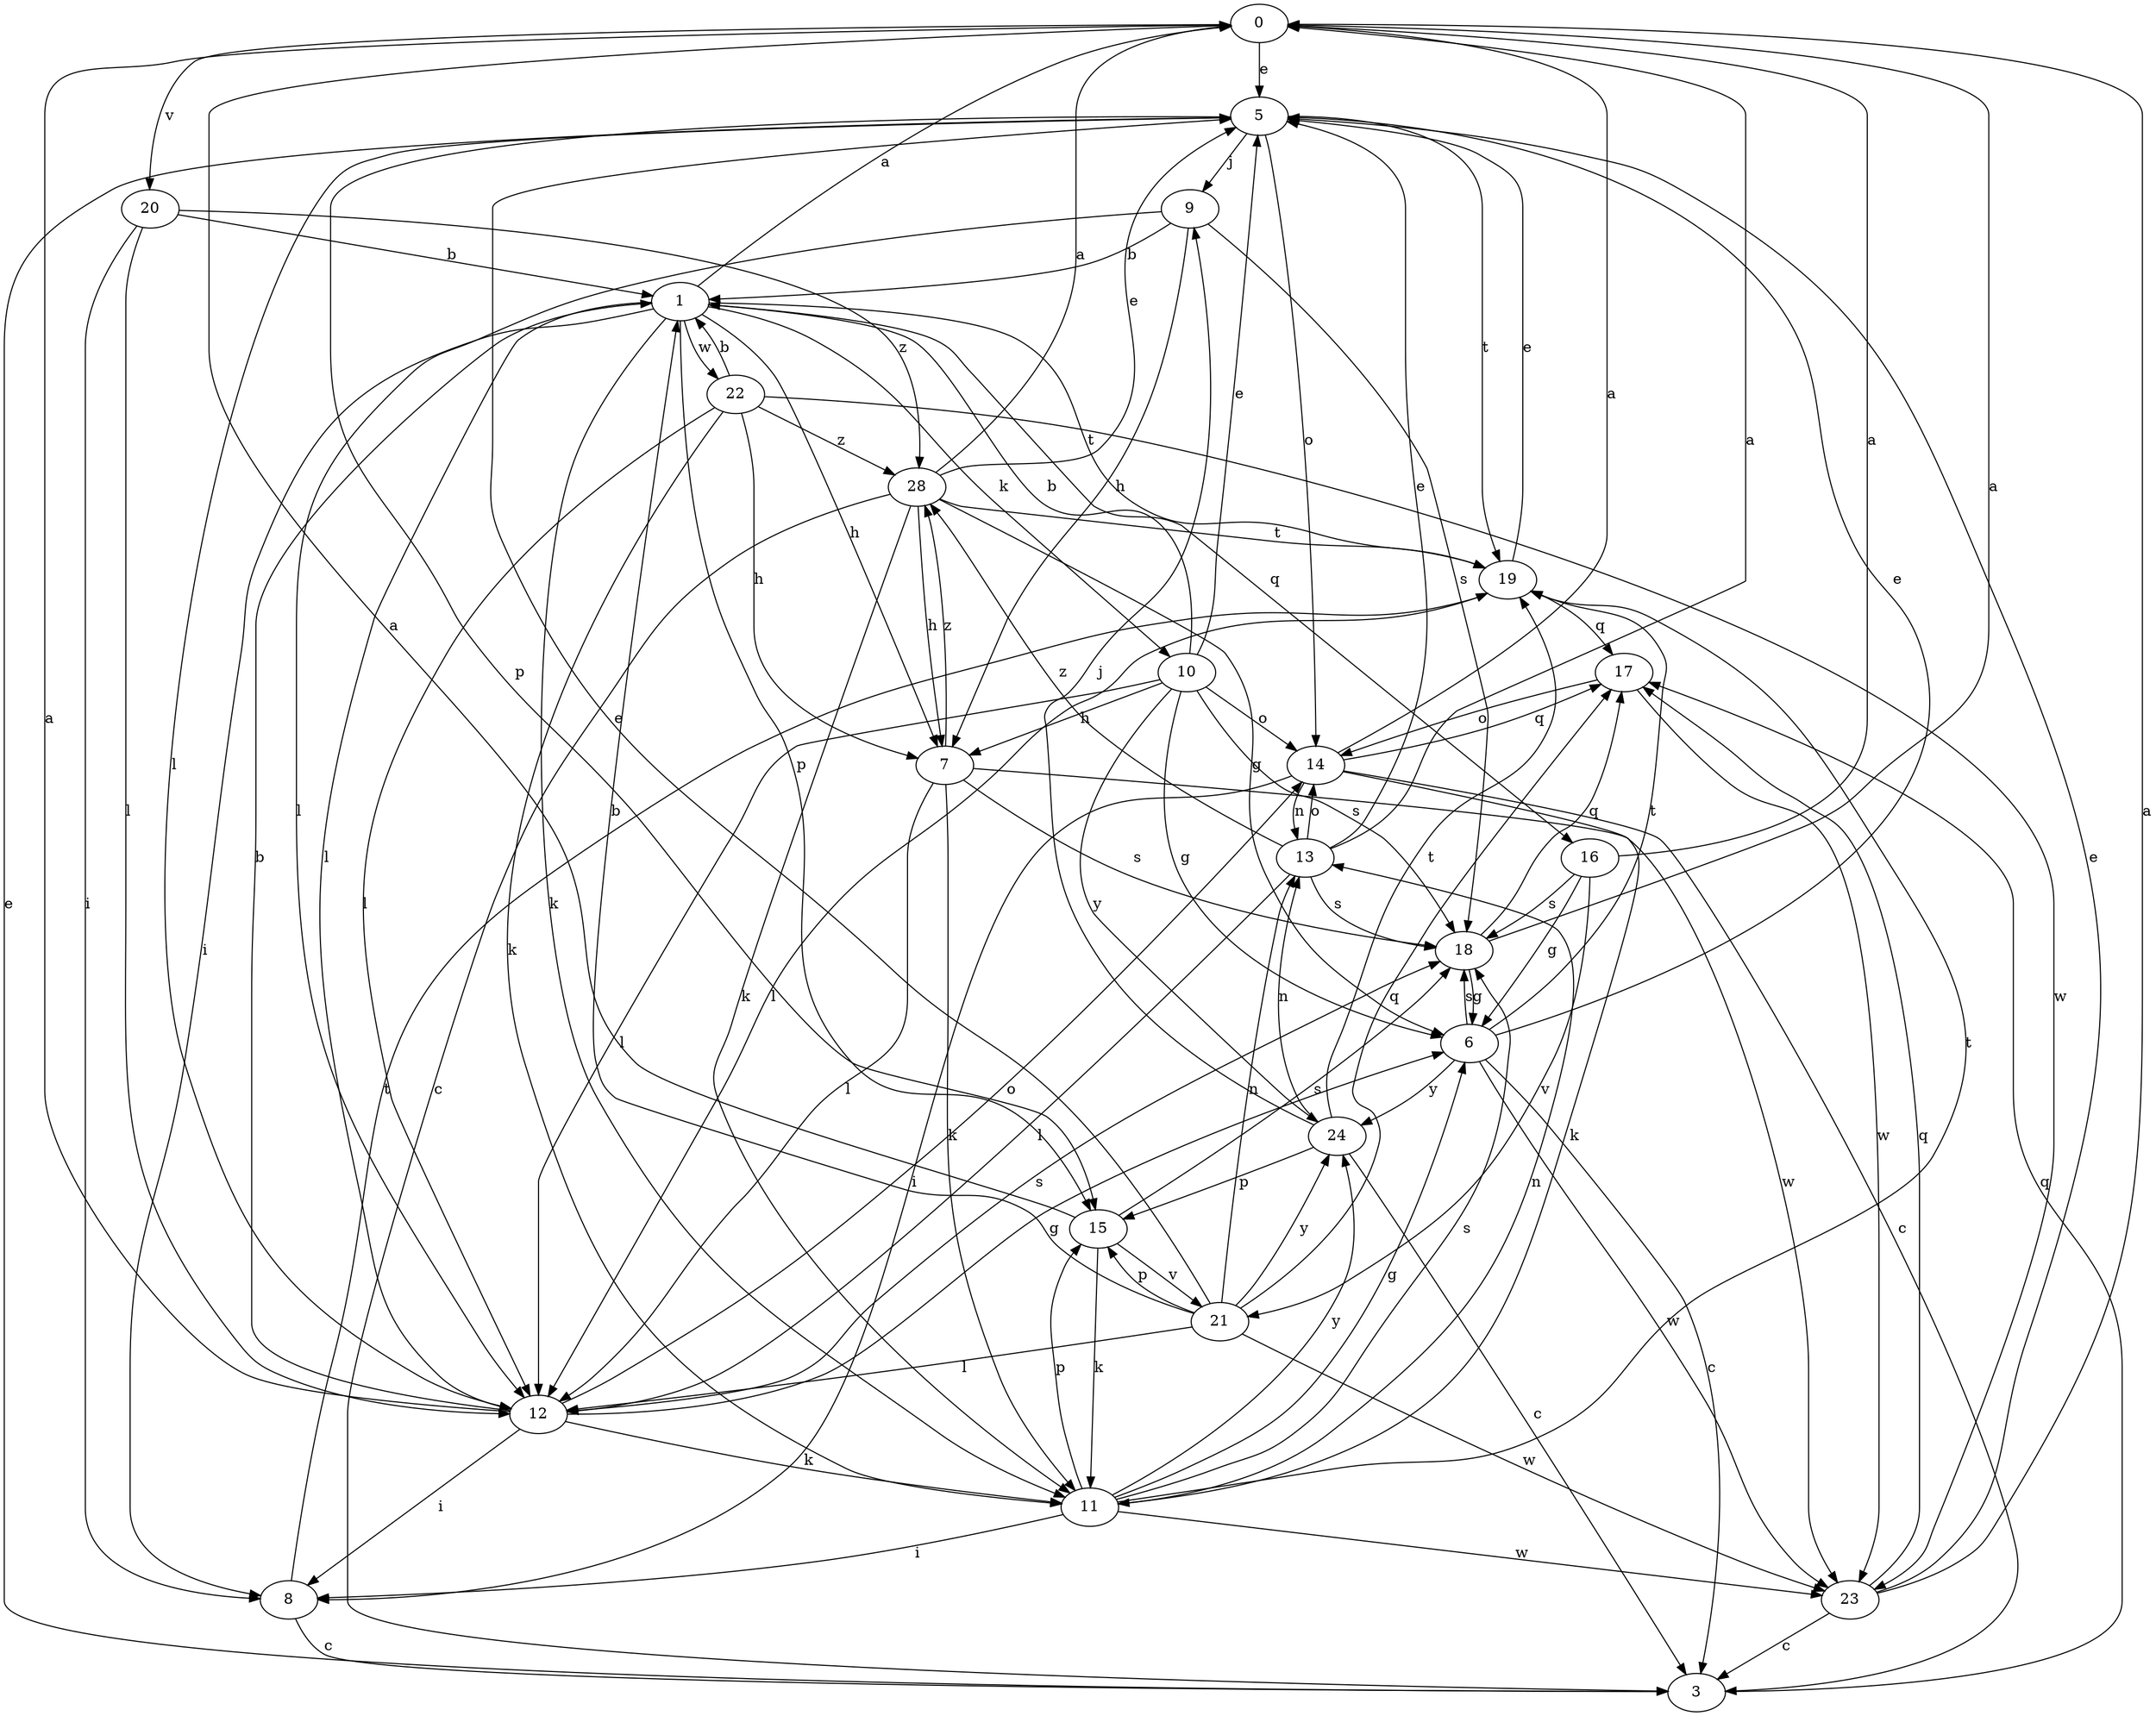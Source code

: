 strict digraph  {
0;
1;
3;
5;
6;
7;
8;
9;
10;
11;
12;
13;
14;
15;
16;
17;
18;
19;
20;
21;
22;
23;
24;
28;
0 -> 5  [label=e];
0 -> 20  [label=v];
1 -> 0  [label=a];
1 -> 7  [label=h];
1 -> 8  [label=i];
1 -> 10  [label=k];
1 -> 11  [label=k];
1 -> 12  [label=l];
1 -> 15  [label=p];
1 -> 16  [label=q];
1 -> 19  [label=t];
1 -> 22  [label=w];
3 -> 5  [label=e];
3 -> 17  [label=q];
5 -> 9  [label=j];
5 -> 12  [label=l];
5 -> 14  [label=o];
5 -> 15  [label=p];
5 -> 19  [label=t];
6 -> 3  [label=c];
6 -> 5  [label=e];
6 -> 18  [label=s];
6 -> 19  [label=t];
6 -> 23  [label=w];
6 -> 24  [label=y];
7 -> 11  [label=k];
7 -> 12  [label=l];
7 -> 18  [label=s];
7 -> 23  [label=w];
7 -> 28  [label=z];
8 -> 3  [label=c];
8 -> 19  [label=t];
9 -> 1  [label=b];
9 -> 7  [label=h];
9 -> 12  [label=l];
9 -> 18  [label=s];
10 -> 1  [label=b];
10 -> 5  [label=e];
10 -> 6  [label=g];
10 -> 7  [label=h];
10 -> 12  [label=l];
10 -> 14  [label=o];
10 -> 18  [label=s];
10 -> 24  [label=y];
11 -> 6  [label=g];
11 -> 8  [label=i];
11 -> 13  [label=n];
11 -> 15  [label=p];
11 -> 18  [label=s];
11 -> 19  [label=t];
11 -> 23  [label=w];
11 -> 24  [label=y];
12 -> 0  [label=a];
12 -> 1  [label=b];
12 -> 6  [label=g];
12 -> 8  [label=i];
12 -> 11  [label=k];
12 -> 14  [label=o];
12 -> 18  [label=s];
13 -> 0  [label=a];
13 -> 5  [label=e];
13 -> 12  [label=l];
13 -> 14  [label=o];
13 -> 18  [label=s];
13 -> 28  [label=z];
14 -> 0  [label=a];
14 -> 3  [label=c];
14 -> 8  [label=i];
14 -> 11  [label=k];
14 -> 13  [label=n];
14 -> 17  [label=q];
15 -> 0  [label=a];
15 -> 11  [label=k];
15 -> 18  [label=s];
15 -> 21  [label=v];
16 -> 0  [label=a];
16 -> 6  [label=g];
16 -> 18  [label=s];
16 -> 21  [label=v];
17 -> 14  [label=o];
17 -> 23  [label=w];
18 -> 0  [label=a];
18 -> 6  [label=g];
18 -> 17  [label=q];
19 -> 5  [label=e];
19 -> 12  [label=l];
19 -> 17  [label=q];
20 -> 1  [label=b];
20 -> 8  [label=i];
20 -> 12  [label=l];
20 -> 28  [label=z];
21 -> 1  [label=b];
21 -> 5  [label=e];
21 -> 12  [label=l];
21 -> 13  [label=n];
21 -> 15  [label=p];
21 -> 17  [label=q];
21 -> 23  [label=w];
21 -> 24  [label=y];
22 -> 1  [label=b];
22 -> 7  [label=h];
22 -> 11  [label=k];
22 -> 12  [label=l];
22 -> 23  [label=w];
22 -> 28  [label=z];
23 -> 0  [label=a];
23 -> 3  [label=c];
23 -> 5  [label=e];
23 -> 17  [label=q];
24 -> 3  [label=c];
24 -> 9  [label=j];
24 -> 13  [label=n];
24 -> 15  [label=p];
24 -> 19  [label=t];
28 -> 0  [label=a];
28 -> 3  [label=c];
28 -> 5  [label=e];
28 -> 6  [label=g];
28 -> 7  [label=h];
28 -> 11  [label=k];
28 -> 19  [label=t];
}
